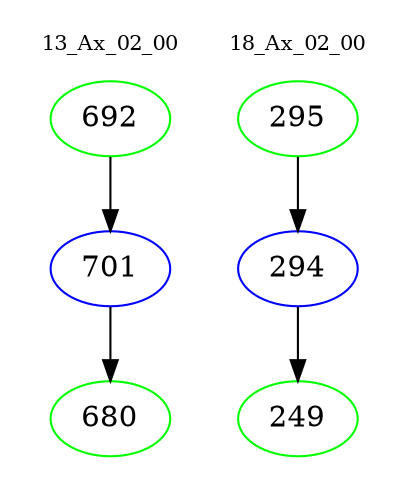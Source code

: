 digraph{
subgraph cluster_0 {
color = white
label = "13_Ax_02_00";
fontsize=10;
T0_692 [label="692", color="green"]
T0_692 -> T0_701 [color="black"]
T0_701 [label="701", color="blue"]
T0_701 -> T0_680 [color="black"]
T0_680 [label="680", color="green"]
}
subgraph cluster_1 {
color = white
label = "18_Ax_02_00";
fontsize=10;
T1_295 [label="295", color="green"]
T1_295 -> T1_294 [color="black"]
T1_294 [label="294", color="blue"]
T1_294 -> T1_249 [color="black"]
T1_249 [label="249", color="green"]
}
}
